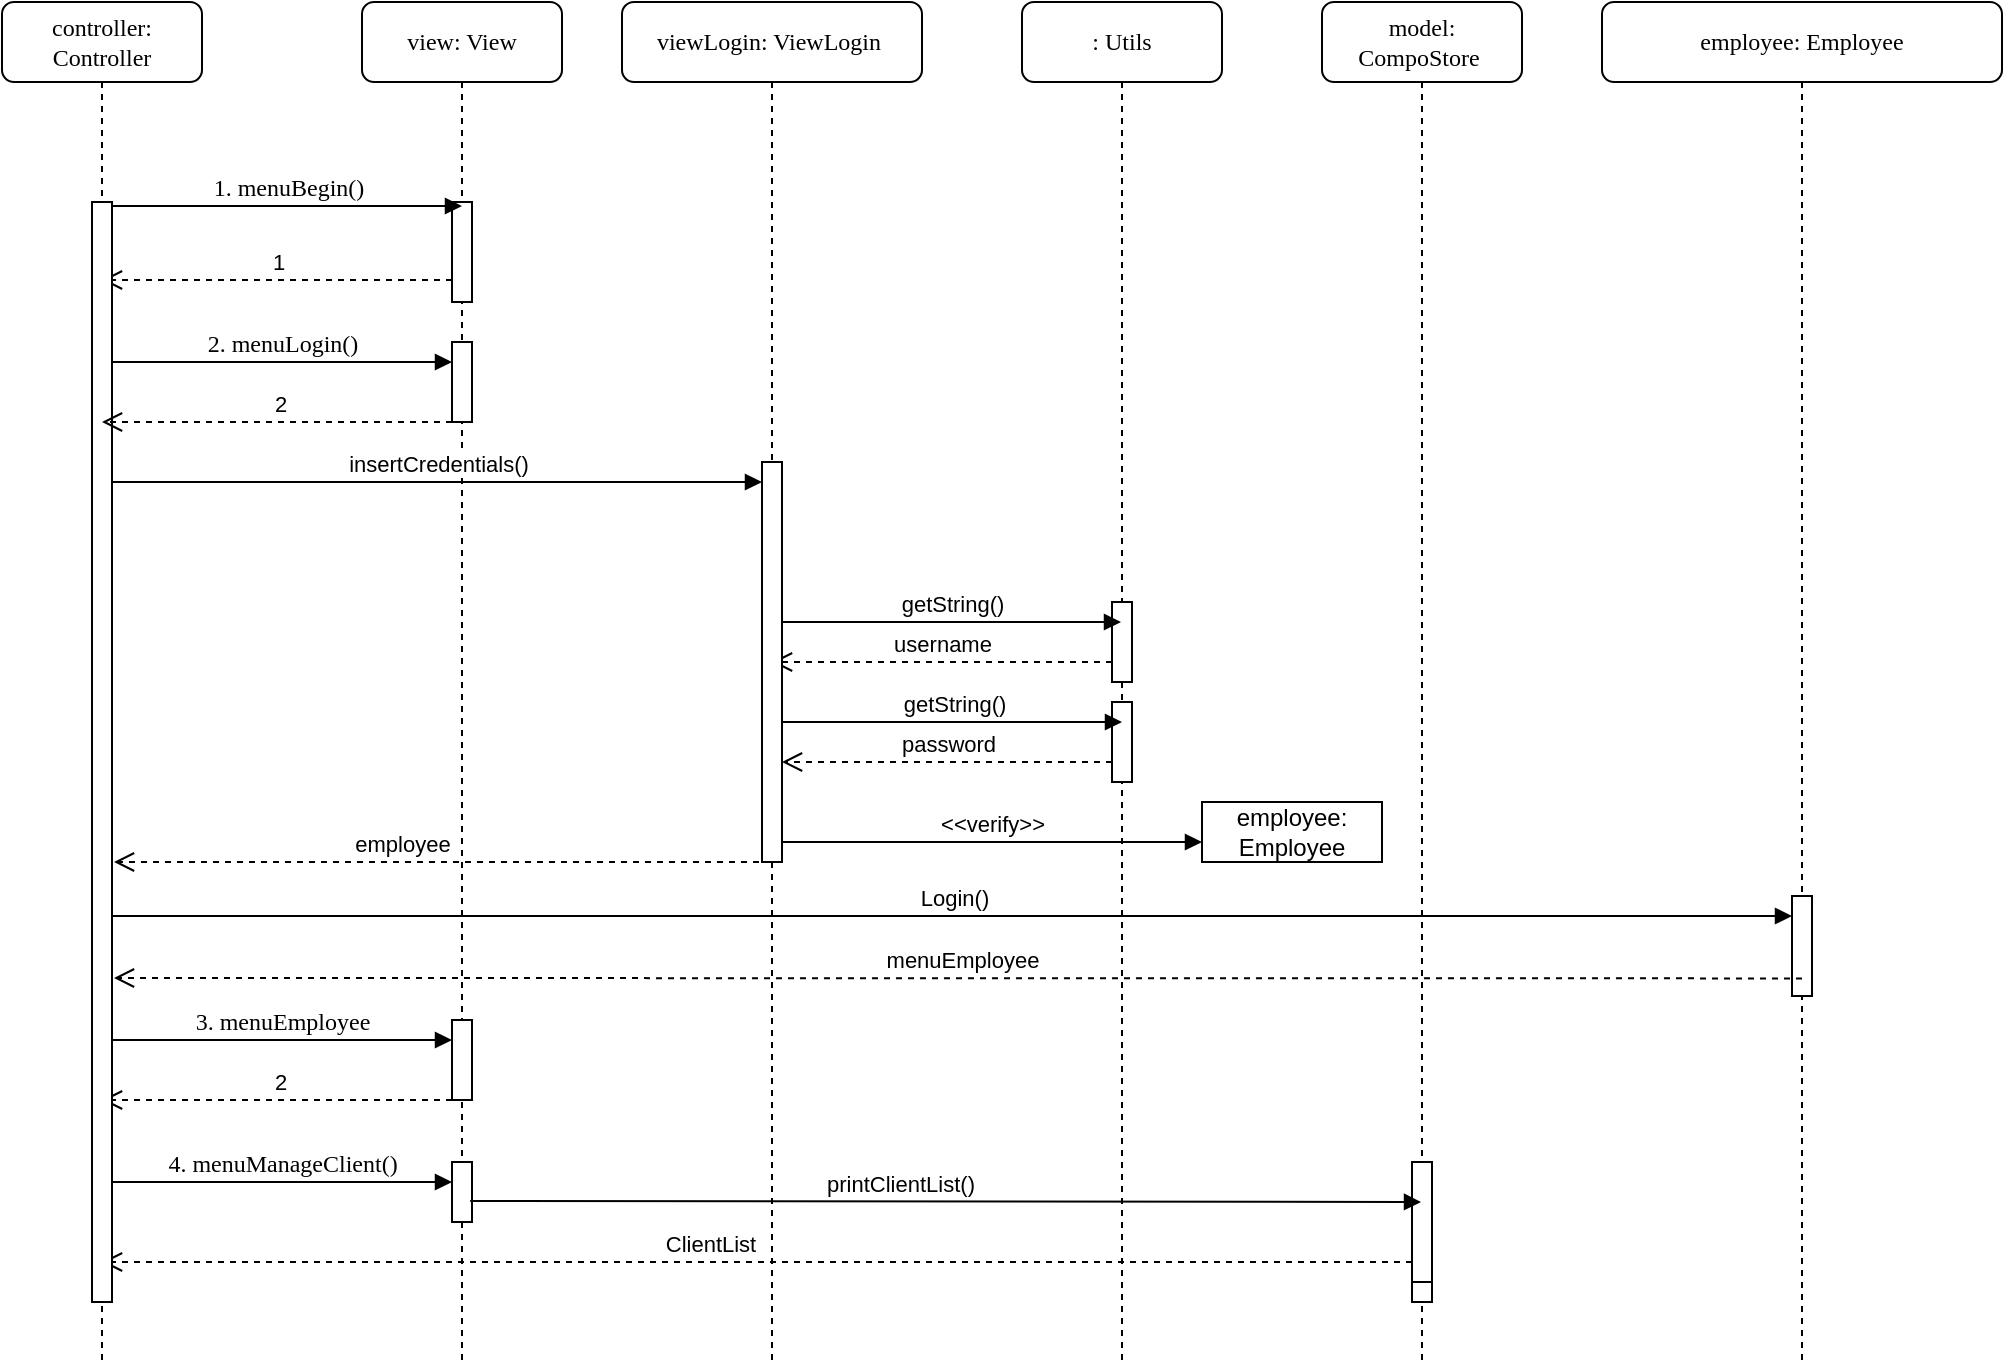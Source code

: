 <mxfile version="24.3.0" type="device">
  <diagram name="Página-1" id="I8XuNGkIzI4jSqDAHLdD">
    <mxGraphModel dx="961" dy="523" grid="1" gridSize="10" guides="1" tooltips="1" connect="1" arrows="1" fold="1" page="1" pageScale="1" pageWidth="1169" pageHeight="1654" math="0" shadow="0">
      <root>
        <mxCell id="0" />
        <mxCell id="1" parent="0" />
        <mxCell id="aaVdW2It2CVbQzeaqQJP-1" value="view: View" style="shape=umlLifeline;perimeter=lifelinePerimeter;whiteSpace=wrap;html=1;container=1;collapsible=0;recursiveResize=0;outlineConnect=0;rounded=1;shadow=0;comic=0;labelBackgroundColor=none;strokeWidth=1;fontFamily=Verdana;fontSize=12;align=center;" parent="1" vertex="1">
          <mxGeometry x="280" y="80" width="100" height="680" as="geometry" />
        </mxCell>
        <mxCell id="aaVdW2It2CVbQzeaqQJP-2" value="" style="html=1;points=[];perimeter=orthogonalPerimeter;rounded=0;shadow=0;comic=0;labelBackgroundColor=none;strokeWidth=1;fontFamily=Verdana;fontSize=12;align=center;" parent="aaVdW2It2CVbQzeaqQJP-1" vertex="1">
          <mxGeometry x="45" y="100" width="10" height="50" as="geometry" />
        </mxCell>
        <mxCell id="aaVdW2It2CVbQzeaqQJP-3" value="1" style="html=1;verticalAlign=bottom;endArrow=open;dashed=1;endSize=8;edgeStyle=elbowEdgeStyle;elbow=vertical;curved=0;rounded=0;" parent="aaVdW2It2CVbQzeaqQJP-1" target="aaVdW2It2CVbQzeaqQJP-10" edge="1">
          <mxGeometry relative="1" as="geometry">
            <mxPoint x="45" y="139" as="sourcePoint" />
            <mxPoint x="-35" y="139" as="targetPoint" />
          </mxGeometry>
        </mxCell>
        <mxCell id="aaVdW2It2CVbQzeaqQJP-4" value="" style="html=1;points=[];perimeter=orthogonalPerimeter;rounded=0;shadow=0;comic=0;labelBackgroundColor=none;strokeWidth=1;fontFamily=Verdana;fontSize=12;align=center;" parent="aaVdW2It2CVbQzeaqQJP-1" vertex="1">
          <mxGeometry x="45" y="170" width="10" height="40" as="geometry" />
        </mxCell>
        <mxCell id="aaVdW2It2CVbQzeaqQJP-28" value="" style="html=1;points=[];perimeter=orthogonalPerimeter;rounded=0;shadow=0;comic=0;labelBackgroundColor=none;strokeWidth=1;fontFamily=Verdana;fontSize=12;align=center;" parent="aaVdW2It2CVbQzeaqQJP-1" vertex="1">
          <mxGeometry x="45" y="509" width="10" height="40" as="geometry" />
        </mxCell>
        <mxCell id="aaVdW2It2CVbQzeaqQJP-29" value="2" style="html=1;verticalAlign=bottom;endArrow=open;dashed=1;endSize=8;edgeStyle=elbowEdgeStyle;elbow=vertical;curved=0;rounded=0;" parent="aaVdW2It2CVbQzeaqQJP-1" edge="1">
          <mxGeometry relative="1" as="geometry">
            <mxPoint x="45" y="549" as="sourcePoint" />
            <mxPoint x="-130" y="549" as="targetPoint" />
            <mxPoint x="1" as="offset" />
          </mxGeometry>
        </mxCell>
        <mxCell id="aaVdW2It2CVbQzeaqQJP-30" value="3. menuEmployee" style="html=1;verticalAlign=bottom;endArrow=block;labelBackgroundColor=none;fontFamily=Verdana;fontSize=12;edgeStyle=elbowEdgeStyle;elbow=vertical;" parent="aaVdW2It2CVbQzeaqQJP-1" edge="1">
          <mxGeometry relative="1" as="geometry">
            <mxPoint x="-125" y="519" as="sourcePoint" />
            <mxPoint x="45" y="519" as="targetPoint" />
            <Array as="points" />
            <mxPoint as="offset" />
          </mxGeometry>
        </mxCell>
        <mxCell id="aaVdW2It2CVbQzeaqQJP-31" value="" style="html=1;points=[];perimeter=orthogonalPerimeter;rounded=0;shadow=0;comic=0;labelBackgroundColor=none;strokeWidth=1;fontFamily=Verdana;fontSize=12;align=center;" parent="aaVdW2It2CVbQzeaqQJP-1" vertex="1">
          <mxGeometry x="45" y="580" width="10" height="30" as="geometry" />
        </mxCell>
        <mxCell id="aaVdW2It2CVbQzeaqQJP-33" value="4. menuManageClient()" style="html=1;verticalAlign=bottom;endArrow=block;labelBackgroundColor=none;fontFamily=Verdana;fontSize=12;edgeStyle=elbowEdgeStyle;elbow=vertical;entryX=0.5;entryY=0.25;entryDx=0;entryDy=0;entryPerimeter=0;" parent="aaVdW2It2CVbQzeaqQJP-1" edge="1">
          <mxGeometry x="0.029" relative="1" as="geometry">
            <mxPoint x="-130" y="590" as="sourcePoint" />
            <mxPoint x="45" y="590" as="targetPoint" />
            <Array as="points">
              <mxPoint x="15" y="590" />
            </Array>
            <mxPoint as="offset" />
          </mxGeometry>
        </mxCell>
        <mxCell id="aaVdW2It2CVbQzeaqQJP-36" value="ClientList" style="html=1;verticalAlign=bottom;endArrow=open;dashed=1;endSize=8;edgeStyle=elbowEdgeStyle;elbow=vertical;curved=0;rounded=0;" parent="aaVdW2It2CVbQzeaqQJP-1" target="aaVdW2It2CVbQzeaqQJP-10" edge="1">
          <mxGeometry x="0.074" relative="1" as="geometry">
            <mxPoint x="525" y="630" as="sourcePoint" />
            <mxPoint x="50" y="630" as="targetPoint" />
            <Array as="points">
              <mxPoint x="245" y="630" />
            </Array>
            <mxPoint as="offset" />
          </mxGeometry>
        </mxCell>
        <mxCell id="aaVdW2It2CVbQzeaqQJP-5" value=": Utils" style="shape=umlLifeline;perimeter=lifelinePerimeter;whiteSpace=wrap;html=1;container=1;collapsible=0;recursiveResize=0;outlineConnect=0;rounded=1;shadow=0;comic=0;labelBackgroundColor=none;strokeWidth=1;fontFamily=Verdana;fontSize=12;align=center;" parent="1" vertex="1">
          <mxGeometry x="610" y="80" width="100" height="680" as="geometry" />
        </mxCell>
        <mxCell id="aaVdW2It2CVbQzeaqQJP-6" value="" style="html=1;points=[];perimeter=orthogonalPerimeter;outlineConnect=0;targetShapes=umlLifeline;portConstraint=eastwest;newEdgeStyle={&quot;edgeStyle&quot;:&quot;elbowEdgeStyle&quot;,&quot;elbow&quot;:&quot;vertical&quot;,&quot;curved&quot;:0,&quot;rounded&quot;:0};" parent="aaVdW2It2CVbQzeaqQJP-5" vertex="1">
          <mxGeometry x="45" y="300" width="10" height="40" as="geometry" />
        </mxCell>
        <mxCell id="aaVdW2It2CVbQzeaqQJP-7" value="username" style="html=1;verticalAlign=bottom;endArrow=open;dashed=1;endSize=8;edgeStyle=elbowEdgeStyle;elbow=vertical;curved=0;rounded=0;" parent="aaVdW2It2CVbQzeaqQJP-5" target="aaVdW2It2CVbQzeaqQJP-17" edge="1">
          <mxGeometry relative="1" as="geometry">
            <mxPoint x="45" y="330" as="sourcePoint" />
            <mxPoint x="-35" y="330" as="targetPoint" />
          </mxGeometry>
        </mxCell>
        <mxCell id="aaVdW2It2CVbQzeaqQJP-8" value="" style="html=1;points=[];perimeter=orthogonalPerimeter;outlineConnect=0;targetShapes=umlLifeline;portConstraint=eastwest;newEdgeStyle={&quot;edgeStyle&quot;:&quot;elbowEdgeStyle&quot;,&quot;elbow&quot;:&quot;vertical&quot;,&quot;curved&quot;:0,&quot;rounded&quot;:0};" parent="aaVdW2It2CVbQzeaqQJP-5" vertex="1">
          <mxGeometry x="45" y="350" width="10" height="40" as="geometry" />
        </mxCell>
        <mxCell id="aaVdW2It2CVbQzeaqQJP-9" value="model: CompoStore&amp;nbsp;" style="shape=umlLifeline;perimeter=lifelinePerimeter;whiteSpace=wrap;html=1;container=1;collapsible=0;recursiveResize=0;outlineConnect=0;rounded=1;shadow=0;comic=0;labelBackgroundColor=none;strokeWidth=1;fontFamily=Verdana;fontSize=12;align=center;" parent="1" vertex="1">
          <mxGeometry x="760" y="80" width="100" height="680" as="geometry" />
        </mxCell>
        <mxCell id="aaVdW2It2CVbQzeaqQJP-32" value="" style="html=1;points=[];perimeter=orthogonalPerimeter;rounded=0;shadow=0;comic=0;labelBackgroundColor=none;strokeWidth=1;fontFamily=Verdana;fontSize=12;align=center;" parent="aaVdW2It2CVbQzeaqQJP-9" vertex="1">
          <mxGeometry x="45" y="590" width="10" height="60" as="geometry" />
        </mxCell>
        <mxCell id="yIQY_nolm7hxosI9G55T-2" value="" style="html=1;points=[];perimeter=orthogonalPerimeter;rounded=0;shadow=0;comic=0;labelBackgroundColor=none;strokeWidth=1;fontFamily=Verdana;fontSize=12;align=center;" parent="aaVdW2It2CVbQzeaqQJP-9" vertex="1">
          <mxGeometry x="45" y="580" width="10" height="60" as="geometry" />
        </mxCell>
        <mxCell id="aaVdW2It2CVbQzeaqQJP-10" value="controller: Controller" style="shape=umlLifeline;perimeter=lifelinePerimeter;whiteSpace=wrap;html=1;container=1;collapsible=0;recursiveResize=0;outlineConnect=0;rounded=1;shadow=0;comic=0;labelBackgroundColor=none;strokeWidth=1;fontFamily=Verdana;fontSize=12;align=center;" parent="1" vertex="1">
          <mxGeometry x="100" y="80" width="100" height="680" as="geometry" />
        </mxCell>
        <mxCell id="aaVdW2It2CVbQzeaqQJP-11" value="" style="html=1;points=[];perimeter=orthogonalPerimeter;rounded=0;shadow=0;comic=0;labelBackgroundColor=none;strokeWidth=1;fontFamily=Verdana;fontSize=12;align=center;" parent="aaVdW2It2CVbQzeaqQJP-10" vertex="1">
          <mxGeometry x="45" y="100" width="10" height="550" as="geometry" />
        </mxCell>
        <mxCell id="aaVdW2It2CVbQzeaqQJP-12" value="insertCredentials()" style="html=1;verticalAlign=bottom;endArrow=block;edgeStyle=elbowEdgeStyle;elbow=vertical;curved=0;rounded=0;" parent="aaVdW2It2CVbQzeaqQJP-10" target="aaVdW2It2CVbQzeaqQJP-18" edge="1">
          <mxGeometry width="80" relative="1" as="geometry">
            <mxPoint x="55" y="240" as="sourcePoint" />
            <mxPoint x="135" y="240" as="targetPoint" />
          </mxGeometry>
        </mxCell>
        <mxCell id="aaVdW2It2CVbQzeaqQJP-13" value="Login()" style="html=1;verticalAlign=bottom;endArrow=block;edgeStyle=elbowEdgeStyle;elbow=vertical;curved=0;rounded=0;" parent="aaVdW2It2CVbQzeaqQJP-10" target="aaVdW2It2CVbQzeaqQJP-22" edge="1">
          <mxGeometry x="0.001" width="80" relative="1" as="geometry">
            <mxPoint x="55" y="457" as="sourcePoint" />
            <mxPoint x="890" y="457" as="targetPoint" />
            <mxPoint as="offset" />
          </mxGeometry>
        </mxCell>
        <mxCell id="aaVdW2It2CVbQzeaqQJP-14" value="1. menuBegin()" style="html=1;verticalAlign=bottom;endArrow=block;labelBackgroundColor=none;fontFamily=Verdana;fontSize=12;edgeStyle=elbowEdgeStyle;elbow=vertical;entryX=0.5;entryY=0.043;entryDx=0;entryDy=0;entryPerimeter=0;" parent="1" source="aaVdW2It2CVbQzeaqQJP-11" target="aaVdW2It2CVbQzeaqQJP-2" edge="1">
          <mxGeometry relative="1" as="geometry">
            <mxPoint x="220" y="190" as="sourcePoint" />
            <mxPoint x="280" y="190" as="targetPoint" />
            <Array as="points" />
          </mxGeometry>
        </mxCell>
        <mxCell id="aaVdW2It2CVbQzeaqQJP-15" value="2" style="html=1;verticalAlign=bottom;endArrow=open;dashed=1;endSize=8;edgeStyle=elbowEdgeStyle;elbow=vertical;curved=0;rounded=0;" parent="1" edge="1">
          <mxGeometry relative="1" as="geometry">
            <mxPoint x="325" y="290" as="sourcePoint" />
            <mxPoint x="150" y="290" as="targetPoint" />
            <mxPoint x="1" as="offset" />
          </mxGeometry>
        </mxCell>
        <mxCell id="aaVdW2It2CVbQzeaqQJP-16" value="2. menuLogin()" style="html=1;verticalAlign=bottom;endArrow=block;labelBackgroundColor=none;fontFamily=Verdana;fontSize=12;edgeStyle=elbowEdgeStyle;elbow=vertical;" parent="1" edge="1">
          <mxGeometry relative="1" as="geometry">
            <mxPoint x="155" y="260" as="sourcePoint" />
            <mxPoint x="325" y="260" as="targetPoint" />
            <Array as="points" />
            <mxPoint as="offset" />
          </mxGeometry>
        </mxCell>
        <mxCell id="aaVdW2It2CVbQzeaqQJP-17" value="viewLogin: ViewLogin&amp;nbsp;" style="shape=umlLifeline;perimeter=lifelinePerimeter;whiteSpace=wrap;html=1;container=1;collapsible=0;recursiveResize=0;outlineConnect=0;rounded=1;shadow=0;comic=0;labelBackgroundColor=none;strokeWidth=1;fontFamily=Verdana;fontSize=12;align=center;" parent="1" vertex="1">
          <mxGeometry x="410" y="80" width="150" height="680" as="geometry" />
        </mxCell>
        <mxCell id="aaVdW2It2CVbQzeaqQJP-18" value="" style="html=1;points=[];perimeter=orthogonalPerimeter;outlineConnect=0;targetShapes=umlLifeline;portConstraint=eastwest;newEdgeStyle={&quot;edgeStyle&quot;:&quot;elbowEdgeStyle&quot;,&quot;elbow&quot;:&quot;vertical&quot;,&quot;curved&quot;:0,&quot;rounded&quot;:0};" parent="aaVdW2It2CVbQzeaqQJP-17" vertex="1">
          <mxGeometry x="70" y="230" width="10" height="200" as="geometry" />
        </mxCell>
        <mxCell id="aaVdW2It2CVbQzeaqQJP-19" value="getString()" style="html=1;verticalAlign=bottom;endArrow=block;edgeStyle=elbowEdgeStyle;elbow=vertical;curved=0;rounded=0;" parent="aaVdW2It2CVbQzeaqQJP-17" target="aaVdW2It2CVbQzeaqQJP-5" edge="1">
          <mxGeometry x="0.003" width="80" relative="1" as="geometry">
            <mxPoint x="80" y="310" as="sourcePoint" />
            <mxPoint x="160" y="320" as="targetPoint" />
            <Array as="points">
              <mxPoint x="200" y="310" />
            </Array>
            <mxPoint as="offset" />
          </mxGeometry>
        </mxCell>
        <mxCell id="aaVdW2It2CVbQzeaqQJP-20" value="&amp;lt;&amp;lt;verify&amp;gt;&amp;gt;" style="html=1;verticalAlign=bottom;endArrow=block;edgeStyle=elbowEdgeStyle;elbow=vertical;curved=0;rounded=0;" parent="aaVdW2It2CVbQzeaqQJP-17" edge="1">
          <mxGeometry width="80" relative="1" as="geometry">
            <mxPoint x="80" y="420" as="sourcePoint" />
            <mxPoint x="290" y="420" as="targetPoint" />
          </mxGeometry>
        </mxCell>
        <mxCell id="aaVdW2It2CVbQzeaqQJP-21" value="employee: Employee" style="shape=umlLifeline;perimeter=lifelinePerimeter;whiteSpace=wrap;html=1;container=1;collapsible=0;recursiveResize=0;outlineConnect=0;rounded=1;shadow=0;comic=0;labelBackgroundColor=none;strokeWidth=1;fontFamily=Verdana;fontSize=12;align=center;" parent="1" vertex="1">
          <mxGeometry x="900" y="80" width="200" height="680" as="geometry" />
        </mxCell>
        <mxCell id="aaVdW2It2CVbQzeaqQJP-22" value="" style="html=1;points=[];perimeter=orthogonalPerimeter;outlineConnect=0;targetShapes=umlLifeline;portConstraint=eastwest;newEdgeStyle={&quot;edgeStyle&quot;:&quot;elbowEdgeStyle&quot;,&quot;elbow&quot;:&quot;vertical&quot;,&quot;curved&quot;:0,&quot;rounded&quot;:0};" parent="aaVdW2It2CVbQzeaqQJP-21" vertex="1">
          <mxGeometry x="95" y="447" width="10" height="50" as="geometry" />
        </mxCell>
        <mxCell id="aaVdW2It2CVbQzeaqQJP-23" value="employee: Employee" style="html=1;whiteSpace=wrap;" parent="1" vertex="1">
          <mxGeometry x="700" y="480" width="90" height="30" as="geometry" />
        </mxCell>
        <mxCell id="aaVdW2It2CVbQzeaqQJP-24" value="getString()" style="html=1;verticalAlign=bottom;endArrow=block;edgeStyle=elbowEdgeStyle;elbow=vertical;curved=0;rounded=0;" parent="1" edge="1">
          <mxGeometry x="0.003" width="80" relative="1" as="geometry">
            <mxPoint x="490" y="440" as="sourcePoint" />
            <mxPoint x="660" y="440" as="targetPoint" />
            <Array as="points">
              <mxPoint x="610" y="440" />
            </Array>
            <mxPoint as="offset" />
          </mxGeometry>
        </mxCell>
        <mxCell id="aaVdW2It2CVbQzeaqQJP-25" value="password" style="html=1;verticalAlign=bottom;endArrow=open;dashed=1;endSize=8;edgeStyle=elbowEdgeStyle;elbow=vertical;curved=0;rounded=0;" parent="1" source="aaVdW2It2CVbQzeaqQJP-8" edge="1">
          <mxGeometry relative="1" as="geometry">
            <mxPoint x="650" y="460" as="sourcePoint" />
            <mxPoint x="490" y="460" as="targetPoint" />
          </mxGeometry>
        </mxCell>
        <mxCell id="aaVdW2It2CVbQzeaqQJP-26" value="menuEmployee" style="html=1;verticalAlign=bottom;endArrow=open;dashed=1;endSize=8;edgeStyle=elbowEdgeStyle;elbow=vertical;curved=0;rounded=0;entryX=1.1;entryY=0.94;entryDx=0;entryDy=0;entryPerimeter=0;exitX=0.5;exitY=0.824;exitDx=0;exitDy=0;exitPerimeter=0;" parent="1" source="aaVdW2It2CVbQzeaqQJP-22" edge="1">
          <mxGeometry x="-0.005" relative="1" as="geometry">
            <mxPoint x="990" y="568" as="sourcePoint" />
            <mxPoint x="156" y="568.2" as="targetPoint" />
            <mxPoint as="offset" />
          </mxGeometry>
        </mxCell>
        <mxCell id="aaVdW2It2CVbQzeaqQJP-27" value="employee" style="html=1;verticalAlign=bottom;endArrow=open;dashed=1;endSize=8;edgeStyle=elbowEdgeStyle;elbow=vertical;curved=0;rounded=0;" parent="1" source="aaVdW2It2CVbQzeaqQJP-17" edge="1">
          <mxGeometry x="0.123" relative="1" as="geometry">
            <mxPoint x="225" y="510" as="sourcePoint" />
            <mxPoint x="156" y="510" as="targetPoint" />
            <Array as="points">
              <mxPoint x="430" y="510" />
            </Array>
            <mxPoint as="offset" />
          </mxGeometry>
        </mxCell>
        <mxCell id="aaVdW2It2CVbQzeaqQJP-34" value="" style="html=1;verticalAlign=bottom;endArrow=block;labelBackgroundColor=none;fontFamily=Verdana;fontSize=12;edgeStyle=elbowEdgeStyle;elbow=vertical;exitX=0.911;exitY=0.648;exitDx=0;exitDy=0;exitPerimeter=0;" parent="1" source="aaVdW2It2CVbQzeaqQJP-31" target="aaVdW2It2CVbQzeaqQJP-9" edge="1">
          <mxGeometry x="0.157" y="29" relative="1" as="geometry">
            <mxPoint x="340" y="680" as="sourcePoint" />
            <mxPoint x="770" y="680" as="targetPoint" />
            <Array as="points">
              <mxPoint x="340" y="680" />
              <mxPoint x="490" y="680" />
            </Array>
            <mxPoint as="offset" />
          </mxGeometry>
        </mxCell>
        <mxCell id="aaVdW2It2CVbQzeaqQJP-35" value="printClientList()" style="edgeLabel;html=1;align=center;verticalAlign=middle;resizable=0;points=[];" parent="aaVdW2It2CVbQzeaqQJP-34" vertex="1" connectable="0">
          <mxGeometry x="-0.812" y="1" relative="1" as="geometry">
            <mxPoint x="171" y="-8" as="offset" />
          </mxGeometry>
        </mxCell>
      </root>
    </mxGraphModel>
  </diagram>
</mxfile>
